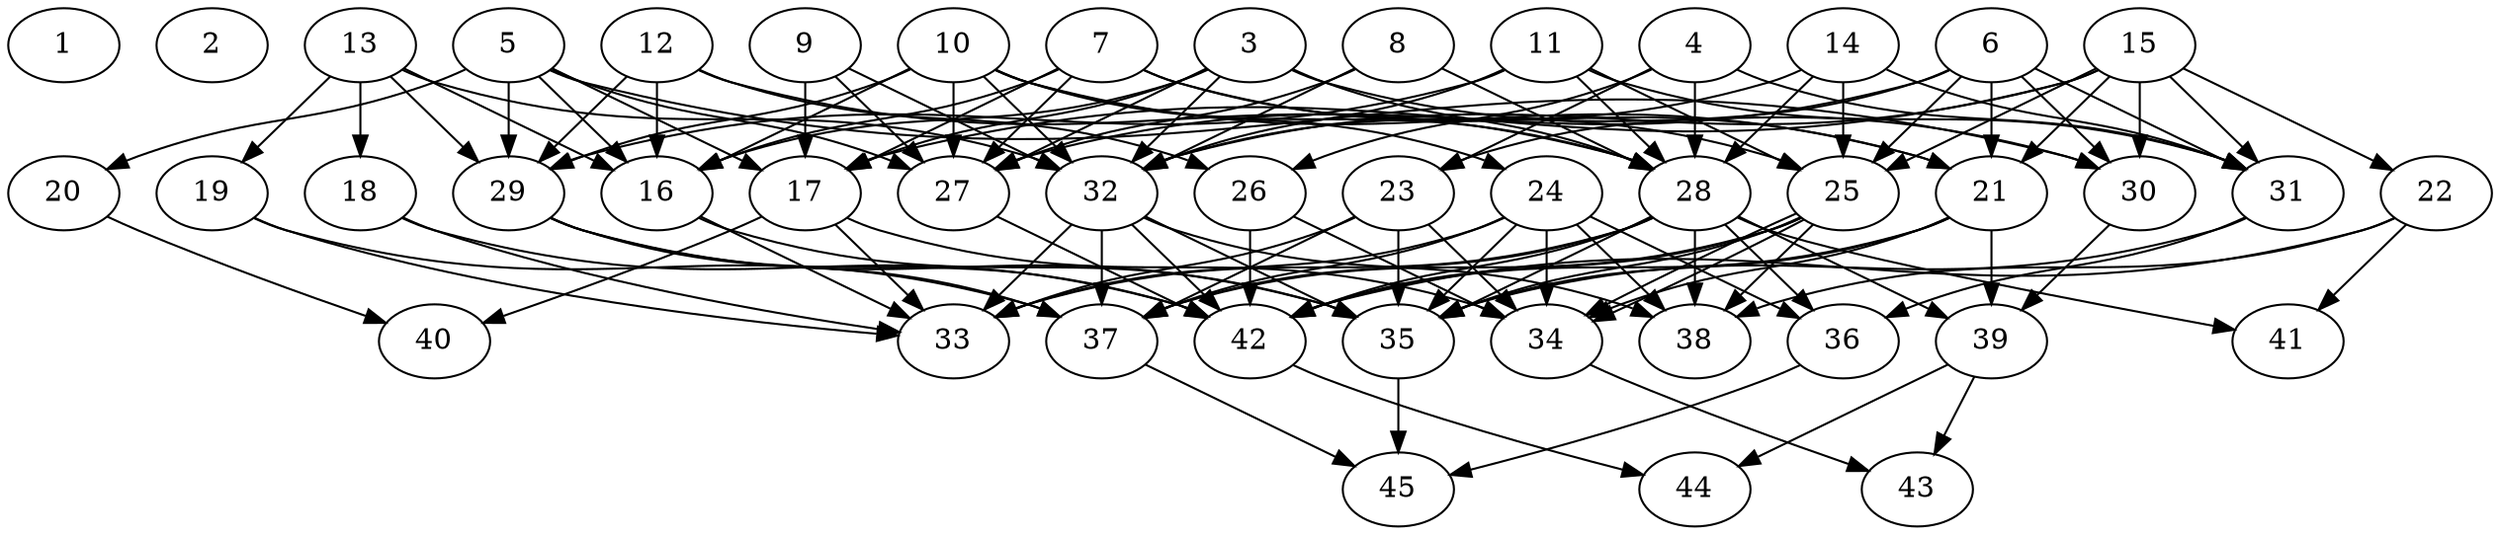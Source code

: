 // DAG automatically generated by daggen at Thu Oct  3 14:07:24 2019
// ./daggen --dot -n 45 --ccr 0.3 --fat 0.7 --regular 0.7 --density 0.5 --mindata 5242880 --maxdata 52428800 
digraph G {
  1 [size="30214827", alpha="0.18", expect_size="9064448"] 
  2 [size="77759147", alpha="0.19", expect_size="23327744"] 
  3 [size="25856000", alpha="0.12", expect_size="7756800"] 
  3 -> 16 [size ="7756800"]
  3 -> 17 [size ="7756800"]
  3 -> 27 [size ="7756800"]
  3 -> 28 [size ="7756800"]
  3 -> 30 [size ="7756800"]
  3 -> 32 [size ="7756800"]
  4 [size="128402773", alpha="0.09", expect_size="38520832"] 
  4 -> 23 [size ="38520832"]
  4 -> 26 [size ="38520832"]
  4 -> 28 [size ="38520832"]
  4 -> 31 [size ="38520832"]
  5 [size="111578453", alpha="0.11", expect_size="33473536"] 
  5 -> 16 [size ="33473536"]
  5 -> 17 [size ="33473536"]
  5 -> 20 [size ="33473536"]
  5 -> 27 [size ="33473536"]
  5 -> 29 [size ="33473536"]
  5 -> 30 [size ="33473536"]
  6 [size="123842560", alpha="0.01", expect_size="37152768"] 
  6 -> 21 [size ="37152768"]
  6 -> 23 [size ="37152768"]
  6 -> 25 [size ="37152768"]
  6 -> 27 [size ="37152768"]
  6 -> 30 [size ="37152768"]
  6 -> 31 [size ="37152768"]
  7 [size="108909227", alpha="0.16", expect_size="32672768"] 
  7 -> 16 [size ="32672768"]
  7 -> 17 [size ="32672768"]
  7 -> 21 [size ="32672768"]
  7 -> 25 [size ="32672768"]
  7 -> 27 [size ="32672768"]
  8 [size="98522453", alpha="0.05", expect_size="29556736"] 
  8 -> 27 [size ="29556736"]
  8 -> 28 [size ="29556736"]
  8 -> 32 [size ="29556736"]
  9 [size="131976533", alpha="0.03", expect_size="39592960"] 
  9 -> 17 [size ="39592960"]
  9 -> 27 [size ="39592960"]
  9 -> 32 [size ="39592960"]
  10 [size="87889920", alpha="0.05", expect_size="26366976"] 
  10 -> 16 [size ="26366976"]
  10 -> 21 [size ="26366976"]
  10 -> 24 [size ="26366976"]
  10 -> 27 [size ="26366976"]
  10 -> 28 [size ="26366976"]
  10 -> 29 [size ="26366976"]
  10 -> 32 [size ="26366976"]
  11 [size="36099413", alpha="0.20", expect_size="10829824"] 
  11 -> 25 [size ="10829824"]
  11 -> 28 [size ="10829824"]
  11 -> 29 [size ="10829824"]
  11 -> 31 [size ="10829824"]
  11 -> 32 [size ="10829824"]
  12 [size="174475947", alpha="0.12", expect_size="52342784"] 
  12 -> 16 [size ="52342784"]
  12 -> 26 [size ="52342784"]
  12 -> 28 [size ="52342784"]
  12 -> 29 [size ="52342784"]
  13 [size="164181333", alpha="0.17", expect_size="49254400"] 
  13 -> 16 [size ="49254400"]
  13 -> 18 [size ="49254400"]
  13 -> 19 [size ="49254400"]
  13 -> 29 [size ="49254400"]
  13 -> 32 [size ="49254400"]
  14 [size="98088960", alpha="0.04", expect_size="29426688"] 
  14 -> 25 [size ="29426688"]
  14 -> 28 [size ="29426688"]
  14 -> 31 [size ="29426688"]
  14 -> 32 [size ="29426688"]
  15 [size="171874987", alpha="0.17", expect_size="51562496"] 
  15 -> 17 [size ="51562496"]
  15 -> 21 [size ="51562496"]
  15 -> 22 [size ="51562496"]
  15 -> 25 [size ="51562496"]
  15 -> 30 [size ="51562496"]
  15 -> 31 [size ="51562496"]
  15 -> 32 [size ="51562496"]
  16 [size="98560000", alpha="0.00", expect_size="29568000"] 
  16 -> 33 [size ="29568000"]
  16 -> 35 [size ="29568000"]
  17 [size="110117547", alpha="0.07", expect_size="33035264"] 
  17 -> 33 [size ="33035264"]
  17 -> 34 [size ="33035264"]
  17 -> 40 [size ="33035264"]
  18 [size="81957547", alpha="0.14", expect_size="24587264"] 
  18 -> 33 [size ="24587264"]
  18 -> 42 [size ="24587264"]
  19 [size="119838720", alpha="0.11", expect_size="35951616"] 
  19 -> 33 [size ="35951616"]
  19 -> 37 [size ="35951616"]
  20 [size="143561387", alpha="0.05", expect_size="43068416"] 
  20 -> 40 [size ="43068416"]
  21 [size="25292800", alpha="0.20", expect_size="7587840"] 
  21 -> 34 [size ="7587840"]
  21 -> 35 [size ="7587840"]
  21 -> 39 [size ="7587840"]
  21 -> 42 [size ="7587840"]
  22 [size="22923947", alpha="0.03", expect_size="6877184"] 
  22 -> 38 [size ="6877184"]
  22 -> 41 [size ="6877184"]
  22 -> 42 [size ="6877184"]
  23 [size="118374400", alpha="0.07", expect_size="35512320"] 
  23 -> 33 [size ="35512320"]
  23 -> 34 [size ="35512320"]
  23 -> 35 [size ="35512320"]
  23 -> 37 [size ="35512320"]
  24 [size="92508160", alpha="0.05", expect_size="27752448"] 
  24 -> 33 [size ="27752448"]
  24 -> 34 [size ="27752448"]
  24 -> 35 [size ="27752448"]
  24 -> 36 [size ="27752448"]
  24 -> 37 [size ="27752448"]
  24 -> 38 [size ="27752448"]
  25 [size="124183893", alpha="0.15", expect_size="37255168"] 
  25 -> 34 [size ="37255168"]
  25 -> 34 [size ="37255168"]
  25 -> 35 [size ="37255168"]
  25 -> 37 [size ="37255168"]
  25 -> 38 [size ="37255168"]
  25 -> 42 [size ="37255168"]
  26 [size="98413227", alpha="0.19", expect_size="29523968"] 
  26 -> 34 [size ="29523968"]
  26 -> 42 [size ="29523968"]
  27 [size="101560320", alpha="0.14", expect_size="30468096"] 
  27 -> 42 [size ="30468096"]
  28 [size="158624427", alpha="0.00", expect_size="47587328"] 
  28 -> 33 [size ="47587328"]
  28 -> 35 [size ="47587328"]
  28 -> 36 [size ="47587328"]
  28 -> 37 [size ="47587328"]
  28 -> 38 [size ="47587328"]
  28 -> 39 [size ="47587328"]
  28 -> 41 [size ="47587328"]
  28 -> 42 [size ="47587328"]
  29 [size="113674240", alpha="0.00", expect_size="34102272"] 
  29 -> 35 [size ="34102272"]
  29 -> 37 [size ="34102272"]
  29 -> 42 [size ="34102272"]
  30 [size="41253547", alpha="0.09", expect_size="12376064"] 
  30 -> 39 [size ="12376064"]
  31 [size="76898987", alpha="0.01", expect_size="23069696"] 
  31 -> 35 [size ="23069696"]
  31 -> 36 [size ="23069696"]
  32 [size="76069547", alpha="0.12", expect_size="22820864"] 
  32 -> 33 [size ="22820864"]
  32 -> 35 [size ="22820864"]
  32 -> 37 [size ="22820864"]
  32 -> 38 [size ="22820864"]
  32 -> 42 [size ="22820864"]
  33 [size="99048107", alpha="0.02", expect_size="29714432"] 
  34 [size="154214400", alpha="0.03", expect_size="46264320"] 
  34 -> 43 [size ="46264320"]
  35 [size="37932373", alpha="0.03", expect_size="11379712"] 
  35 -> 45 [size ="11379712"]
  36 [size="158873600", alpha="0.13", expect_size="47662080"] 
  36 -> 45 [size ="47662080"]
  37 [size="151545173", alpha="0.15", expect_size="45463552"] 
  37 -> 45 [size ="45463552"]
  38 [size="107383467", alpha="0.06", expect_size="32215040"] 
  39 [size="107441493", alpha="0.09", expect_size="32232448"] 
  39 -> 43 [size ="32232448"]
  39 -> 44 [size ="32232448"]
  40 [size="108929707", alpha="0.08", expect_size="32678912"] 
  41 [size="24975360", alpha="0.09", expect_size="7492608"] 
  42 [size="31494827", alpha="0.10", expect_size="9448448"] 
  42 -> 44 [size ="9448448"]
  43 [size="128201387", alpha="0.03", expect_size="38460416"] 
  44 [size="147234133", alpha="0.07", expect_size="44170240"] 
  45 [size="169198933", alpha="0.04", expect_size="50759680"] 
}
